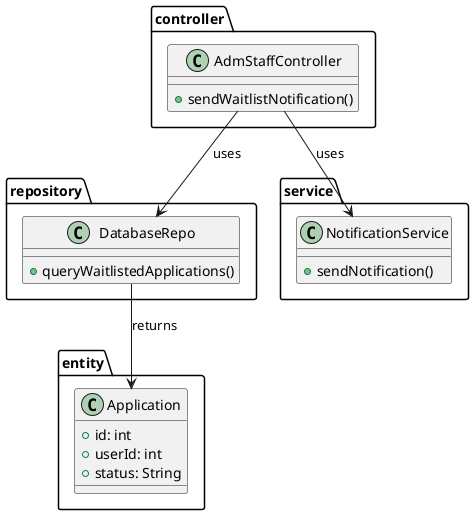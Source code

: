 ; filepath: /home/slightlywind/Repositories/Legacy/SWD392/class_diagrams/waitlist_notification.puml
@startuml
package controller {
    class AdmStaffController {
        +sendWaitlistNotification()
    }
}

package repository {
    class DatabaseRepo {
        +queryWaitlistedApplications()
    }
}

package service {
    class NotificationService {
        +sendNotification()
    }
}

package entity {
    class Application {
        +id: int
        +userId: int
        +status: String
    }
}

AdmStaffController --> DatabaseRepo : uses
AdmStaffController --> NotificationService : uses
DatabaseRepo --> Application : returns
@enduml